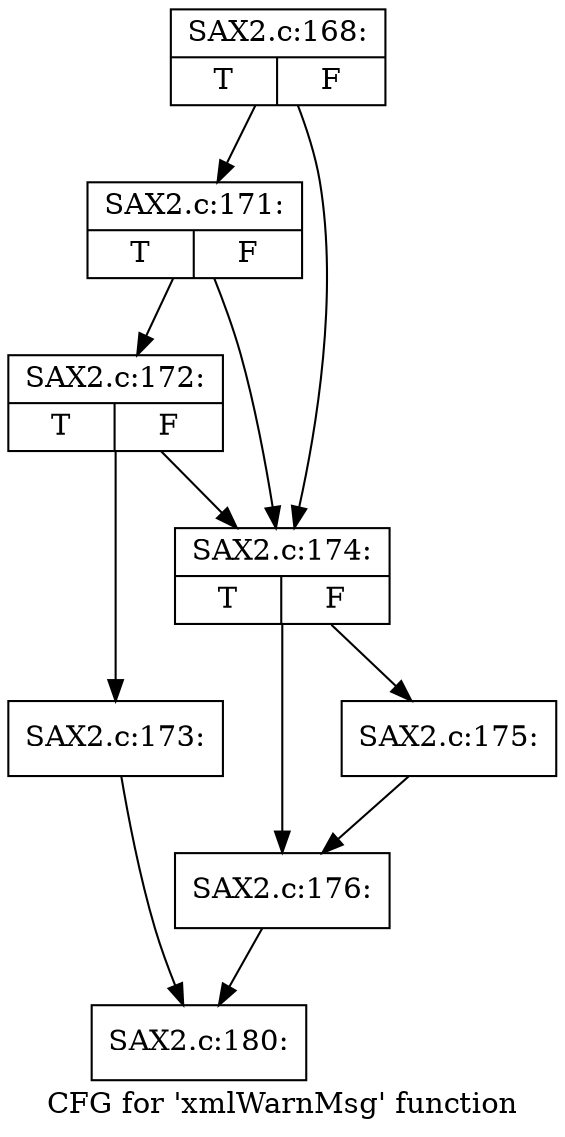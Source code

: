 digraph "CFG for 'xmlWarnMsg' function" {
	label="CFG for 'xmlWarnMsg' function";

	Node0x42cd790 [shape=record,label="{SAX2.c:168:|{<s0>T|<s1>F}}"];
	Node0x42cd790 -> Node0x42d2440;
	Node0x42cd790 -> Node0x42d2370;
	Node0x42d2440 [shape=record,label="{SAX2.c:171:|{<s0>T|<s1>F}}"];
	Node0x42d2440 -> Node0x42d23c0;
	Node0x42d2440 -> Node0x42d2370;
	Node0x42d23c0 [shape=record,label="{SAX2.c:172:|{<s0>T|<s1>F}}"];
	Node0x42d23c0 -> Node0x42d2320;
	Node0x42d23c0 -> Node0x42d2370;
	Node0x42d2320 [shape=record,label="{SAX2.c:173:}"];
	Node0x42d2320 -> Node0x42d1600;
	Node0x42d2370 [shape=record,label="{SAX2.c:174:|{<s0>T|<s1>F}}"];
	Node0x42d2370 -> Node0x42d2eb0;
	Node0x42d2370 -> Node0x42d2f00;
	Node0x42d2eb0 [shape=record,label="{SAX2.c:175:}"];
	Node0x42d2eb0 -> Node0x42d2f00;
	Node0x42d2f00 [shape=record,label="{SAX2.c:176:}"];
	Node0x42d2f00 -> Node0x42d1600;
	Node0x42d1600 [shape=record,label="{SAX2.c:180:}"];
}
